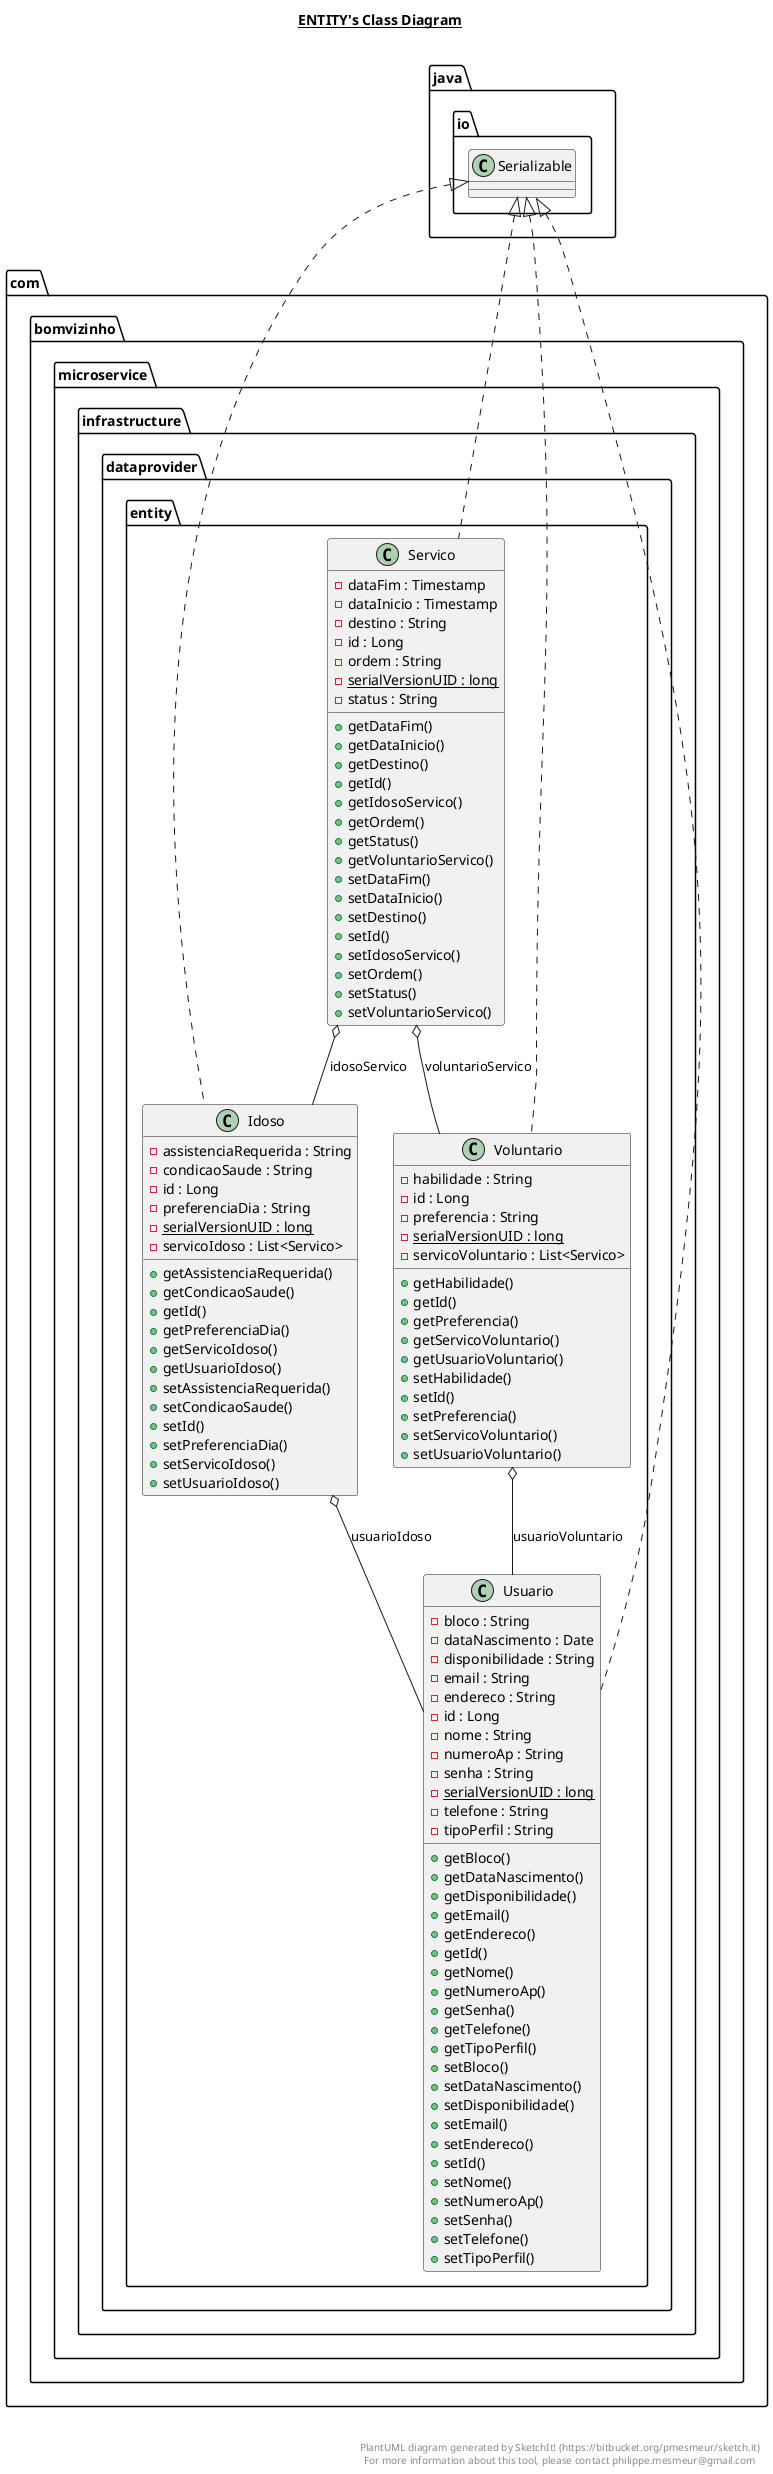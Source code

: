 @startuml

title __ENTITY's Class Diagram__\n

  namespace com.bomvizinho.microservice {
    namespace infrastructure.dataprovider.entity {
      class com.bomvizinho.microservice.infrastructure.dataprovider.entity.Idoso {
          - assistenciaRequerida : String
          - condicaoSaude : String
          - id : Long
          - preferenciaDia : String
          {static} - serialVersionUID : long
          - servicoIdoso : List<Servico>
          + getAssistenciaRequerida()
          + getCondicaoSaude()
          + getId()
          + getPreferenciaDia()
          + getServicoIdoso()
          + getUsuarioIdoso()
          + setAssistenciaRequerida()
          + setCondicaoSaude()
          + setId()
          + setPreferenciaDia()
          + setServicoIdoso()
          + setUsuarioIdoso()
      }
    }
  }
  

  namespace com.bomvizinho.microservice {
    namespace infrastructure.dataprovider.entity {
      class com.bomvizinho.microservice.infrastructure.dataprovider.entity.Servico {
          - dataFim : Timestamp
          - dataInicio : Timestamp
          - destino : String
          - id : Long
          - ordem : String
          {static} - serialVersionUID : long
          - status : String
          + getDataFim()
          + getDataInicio()
          + getDestino()
          + getId()
          + getIdosoServico()
          + getOrdem()
          + getStatus()
          + getVoluntarioServico()
          + setDataFim()
          + setDataInicio()
          + setDestino()
          + setId()
          + setIdosoServico()
          + setOrdem()
          + setStatus()
          + setVoluntarioServico()
      }
    }
  }
  

  namespace com.bomvizinho.microservice {
    namespace infrastructure.dataprovider.entity {
      class com.bomvizinho.microservice.infrastructure.dataprovider.entity.Usuario {
          - bloco : String
          - dataNascimento : Date
          - disponibilidade : String
          - email : String
          - endereco : String
          - id : Long
          - nome : String
          - numeroAp : String
          - senha : String
          {static} - serialVersionUID : long
          - telefone : String
          - tipoPerfil : String
          + getBloco()
          + getDataNascimento()
          + getDisponibilidade()
          + getEmail()
          + getEndereco()
          + getId()
          + getNome()
          + getNumeroAp()
          + getSenha()
          + getTelefone()
          + getTipoPerfil()
          + setBloco()
          + setDataNascimento()
          + setDisponibilidade()
          + setEmail()
          + setEndereco()
          + setId()
          + setNome()
          + setNumeroAp()
          + setSenha()
          + setTelefone()
          + setTipoPerfil()
      }
    }
  }
  

  namespace com.bomvizinho.microservice {
    namespace infrastructure.dataprovider.entity {
      class com.bomvizinho.microservice.infrastructure.dataprovider.entity.Voluntario {
          - habilidade : String
          - id : Long
          - preferencia : String
          {static} - serialVersionUID : long
          - servicoVoluntario : List<Servico>
          + getHabilidade()
          + getId()
          + getPreferencia()
          + getServicoVoluntario()
          + getUsuarioVoluntario()
          + setHabilidade()
          + setId()
          + setPreferencia()
          + setServicoVoluntario()
          + setUsuarioVoluntario()
      }
    }
  }
  

  com.bomvizinho.microservice.infrastructure.dataprovider.entity.Idoso .up.|> java.io.Serializable
  com.bomvizinho.microservice.infrastructure.dataprovider.entity.Idoso o-- com.bomvizinho.microservice.infrastructure.dataprovider.entity.Usuario : usuarioIdoso
  com.bomvizinho.microservice.infrastructure.dataprovider.entity.Servico .up.|> java.io.Serializable
  com.bomvizinho.microservice.infrastructure.dataprovider.entity.Servico o-- com.bomvizinho.microservice.infrastructure.dataprovider.entity.Idoso : idosoServico
  com.bomvizinho.microservice.infrastructure.dataprovider.entity.Servico o-- com.bomvizinho.microservice.infrastructure.dataprovider.entity.Voluntario : voluntarioServico
  com.bomvizinho.microservice.infrastructure.dataprovider.entity.Usuario .up.|> java.io.Serializable
  com.bomvizinho.microservice.infrastructure.dataprovider.entity.Voluntario .up.|> java.io.Serializable
  com.bomvizinho.microservice.infrastructure.dataprovider.entity.Voluntario o-- com.bomvizinho.microservice.infrastructure.dataprovider.entity.Usuario : usuarioVoluntario


right footer


PlantUML diagram generated by SketchIt! (https://bitbucket.org/pmesmeur/sketch.it)
For more information about this tool, please contact philippe.mesmeur@gmail.com
endfooter

@enduml
